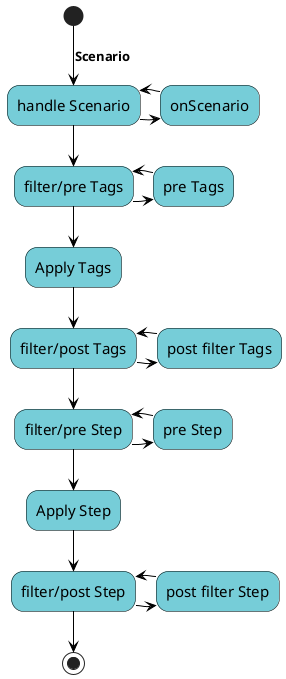 @startuml
skinparam activity {
BackgroundColor #76CDD8
ArrowColor black
ArrowFontSize 13
ArrowFontStyle bold
ArrowFontName Segoe UI
BorderColor black
FontName Segoe UI
FontSize 15
}
(*) -->[Scenario] "handle Scenario"
-right-> "onScenario"
-left-> "handle Scenario"
--> "filter/pre Tags"
-right-> "pre Tags"
-left-> "filter/pre Tags"
--> "Apply Tags"
--> "filter/post Tags"
-right-> "post filter Tags"
-left-> "filter/post Tags"
--> "filter/pre Step"
-right-> "pre Step"
-left-> "filter/pre Step"
--> "Apply Step"
--> "filter/post Step"
-right-> "post filter Step"
-left-> "filter/post Step"
--> (*)
@enduml